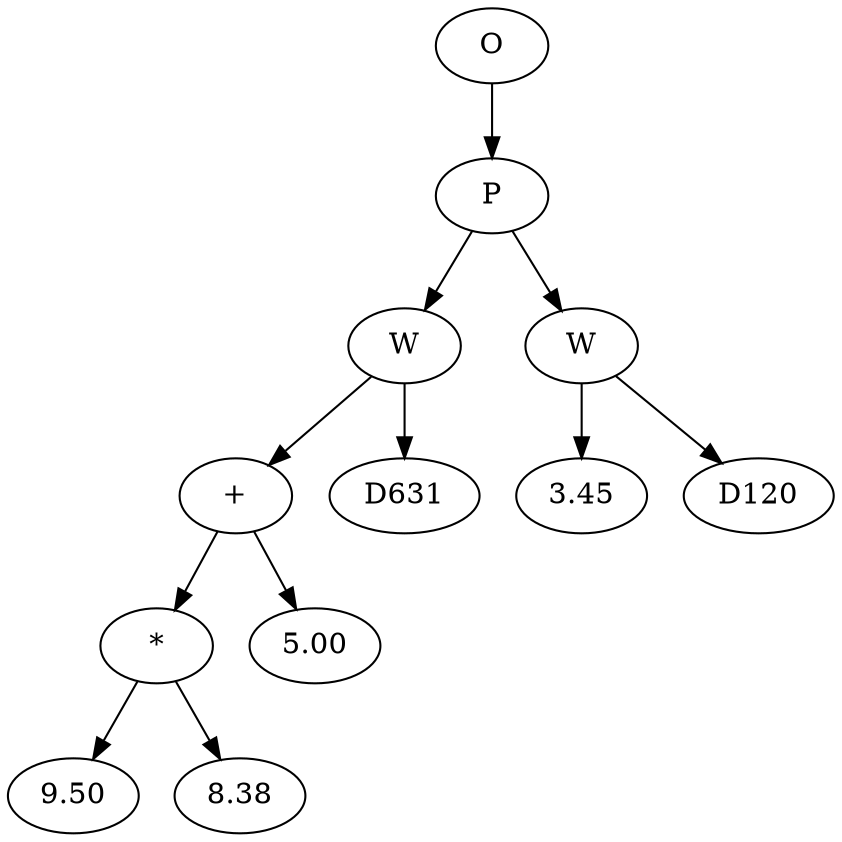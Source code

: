 // Tree
digraph {
	15174380 [label=O]
	15174381 [label=P]
	15174380 -> 15174381
	15174382 [label=W]
	15174381 -> 15174382
	15174383 [label="+"]
	15174382 -> 15174383
	15174384 [label="*"]
	15174383 -> 15174384
	15174385 [label=9.50]
	15174384 -> 15174385
	15174386 [label=8.38]
	15174384 -> 15174386
	15174387 [label=5.00]
	15174383 -> 15174387
	15174388 [label=D631]
	15174382 -> 15174388
	15174389 [label=W]
	15174381 -> 15174389
	15174390 [label=3.45]
	15174389 -> 15174390
	15174391 [label=D120]
	15174389 -> 15174391
}
